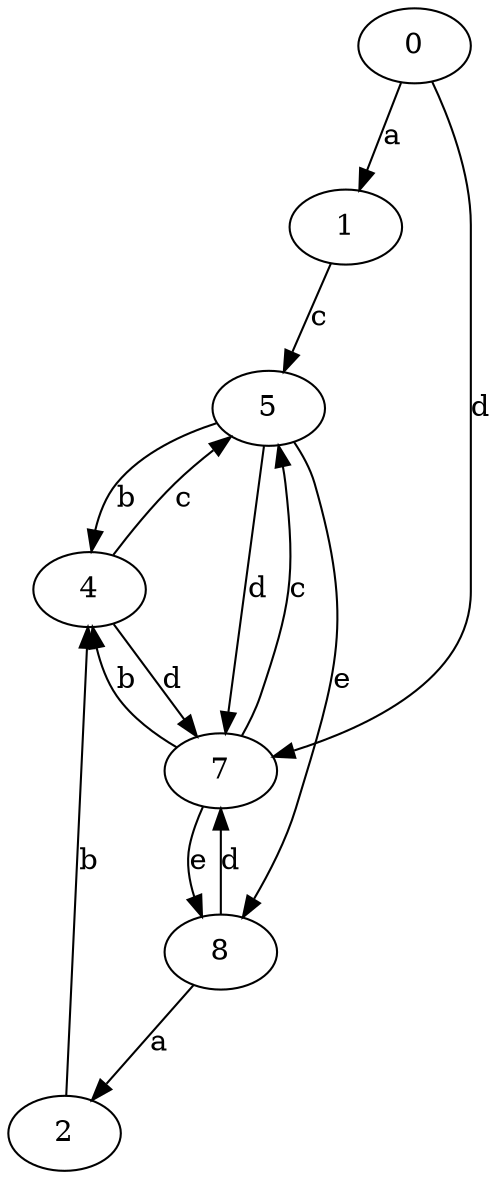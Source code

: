 strict digraph  {
0;
1;
2;
4;
5;
7;
8;
0 -> 1  [label=a];
0 -> 7  [label=d];
1 -> 5  [label=c];
2 -> 4  [label=b];
4 -> 5  [label=c];
4 -> 7  [label=d];
5 -> 4  [label=b];
5 -> 7  [label=d];
5 -> 8  [label=e];
7 -> 4  [label=b];
7 -> 5  [label=c];
7 -> 8  [label=e];
8 -> 2  [label=a];
8 -> 7  [label=d];
}

